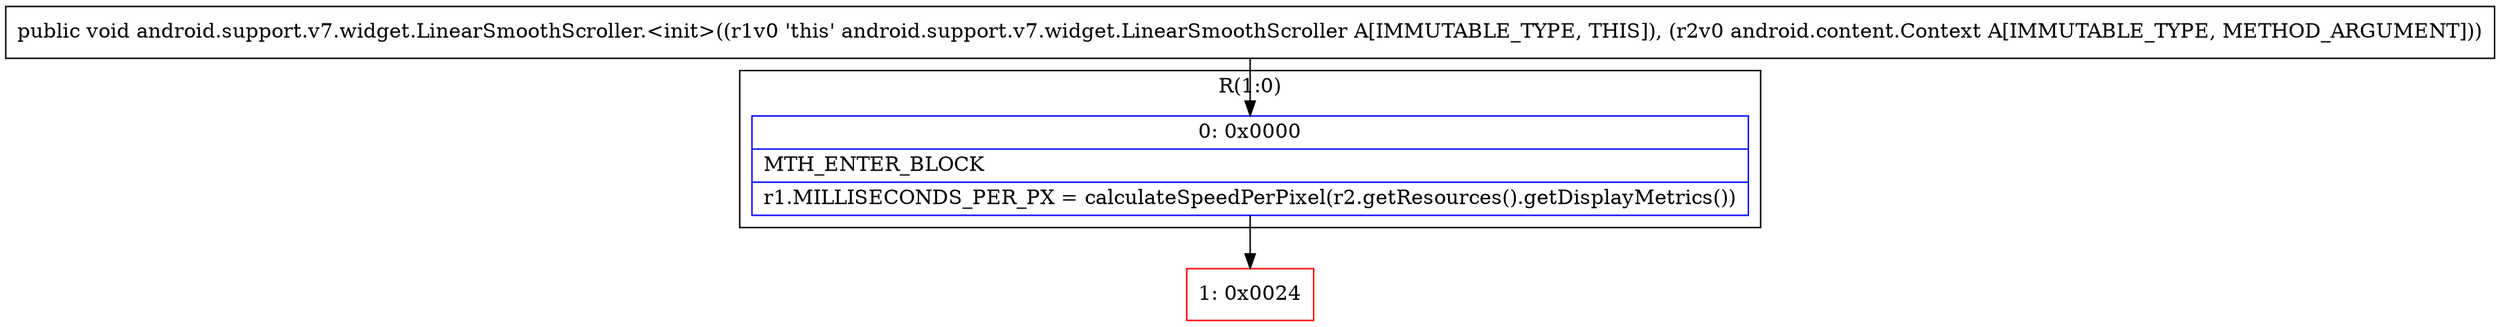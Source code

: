 digraph "CFG forandroid.support.v7.widget.LinearSmoothScroller.\<init\>(Landroid\/content\/Context;)V" {
subgraph cluster_Region_1011483511 {
label = "R(1:0)";
node [shape=record,color=blue];
Node_0 [shape=record,label="{0\:\ 0x0000|MTH_ENTER_BLOCK\l|r1.MILLISECONDS_PER_PX = calculateSpeedPerPixel(r2.getResources().getDisplayMetrics())\l}"];
}
Node_1 [shape=record,color=red,label="{1\:\ 0x0024}"];
MethodNode[shape=record,label="{public void android.support.v7.widget.LinearSmoothScroller.\<init\>((r1v0 'this' android.support.v7.widget.LinearSmoothScroller A[IMMUTABLE_TYPE, THIS]), (r2v0 android.content.Context A[IMMUTABLE_TYPE, METHOD_ARGUMENT])) }"];
MethodNode -> Node_0;
Node_0 -> Node_1;
}

